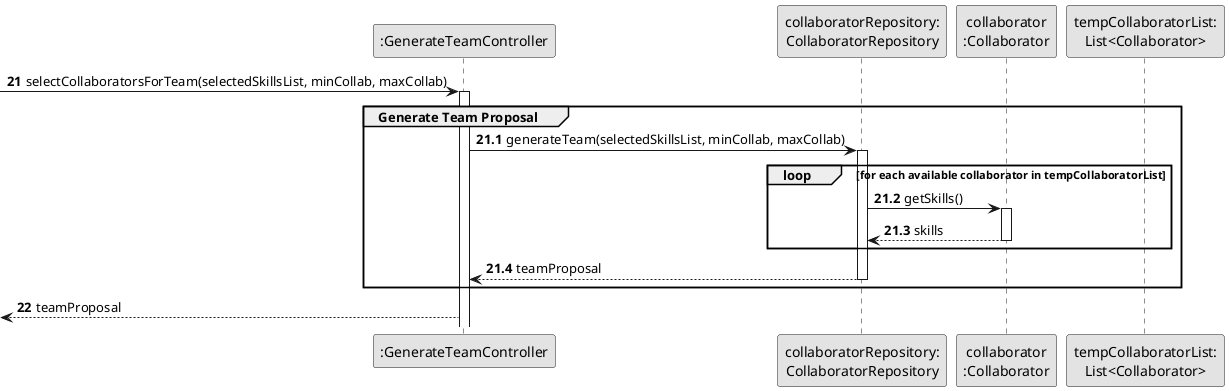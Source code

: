 @startuml
skinparam monochrome true
skinparam packageStyle rectangle
skinparam shadowing false

autonumber 21

'hide footbox
participant ":GenerateTeamController" as CTRL

participant "collaboratorRepository:\nCollaboratorRepository" as CollaboratorRepository
participant "collaborator\n:Collaborator" as Collab
participant "tempCollaboratorList:\nList<Collaborator>" as tempCollaboratorList


    -> CTRL : selectCollaboratorsForTeam(selectedSkillsList, minCollab, maxCollab)
            activate CTRL
            autonumber 21.1
            group Generate Team Proposal

                CTRL -> CollaboratorRepository : generateTeam(selectedSkillsList, minCollab, maxCollab)
                                activate CollaboratorRepository

                                    loop for each available collaborator in tempCollaboratorList
                                    CollaboratorRepository -> Collab : getSkills()
                                    activate Collab

                                    Collab --> CollaboratorRepository : skills

                                    deactivate Collab

                                    end loop

                                    CollaboratorRepository --> CTRL : teamProposal
                                deactivate CollaboratorRepository

                end group
                autonumber 22

    <-- CTRL : teamProposal
@enduml